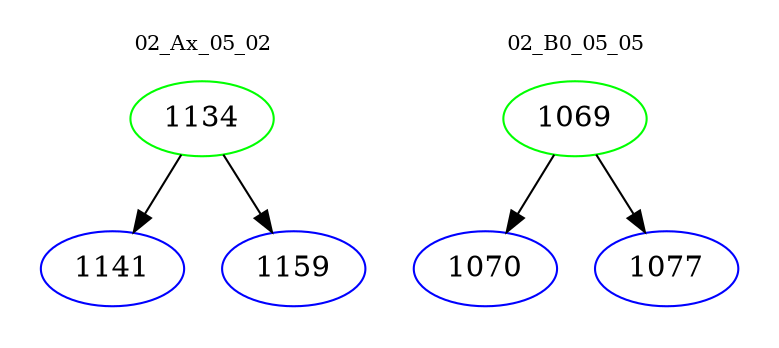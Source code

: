 digraph{
subgraph cluster_0 {
color = white
label = "02_Ax_05_02";
fontsize=10;
T0_1134 [label="1134", color="green"]
T0_1134 -> T0_1141 [color="black"]
T0_1141 [label="1141", color="blue"]
T0_1134 -> T0_1159 [color="black"]
T0_1159 [label="1159", color="blue"]
}
subgraph cluster_1 {
color = white
label = "02_B0_05_05";
fontsize=10;
T1_1069 [label="1069", color="green"]
T1_1069 -> T1_1070 [color="black"]
T1_1070 [label="1070", color="blue"]
T1_1069 -> T1_1077 [color="black"]
T1_1077 [label="1077", color="blue"]
}
}
